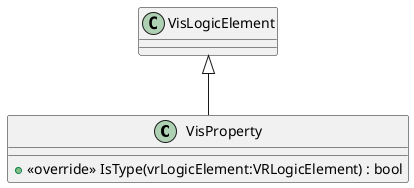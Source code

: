 @startuml
class VisProperty {
    + <<override>> IsType(vrLogicElement:VRLogicElement) : bool
}
VisLogicElement <|-- VisProperty
@enduml
